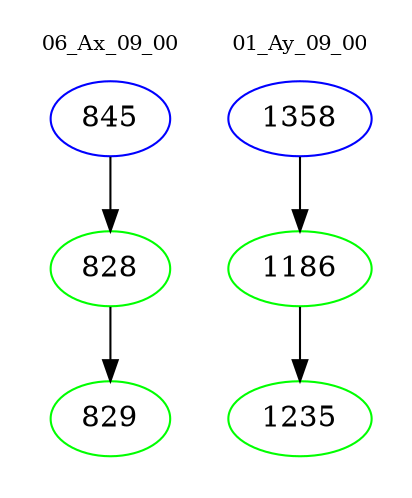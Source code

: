 digraph{
subgraph cluster_0 {
color = white
label = "06_Ax_09_00";
fontsize=10;
T0_845 [label="845", color="blue"]
T0_845 -> T0_828 [color="black"]
T0_828 [label="828", color="green"]
T0_828 -> T0_829 [color="black"]
T0_829 [label="829", color="green"]
}
subgraph cluster_1 {
color = white
label = "01_Ay_09_00";
fontsize=10;
T1_1358 [label="1358", color="blue"]
T1_1358 -> T1_1186 [color="black"]
T1_1186 [label="1186", color="green"]
T1_1186 -> T1_1235 [color="black"]
T1_1235 [label="1235", color="green"]
}
}
